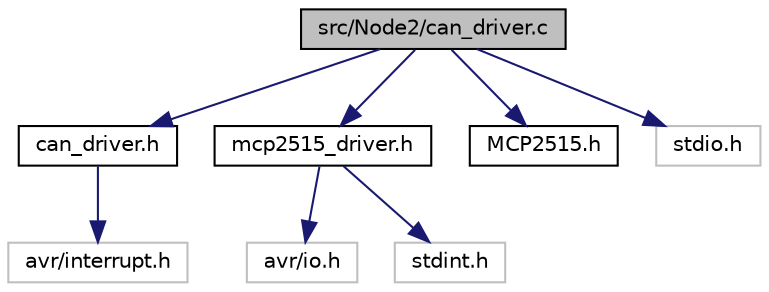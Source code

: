 digraph "src/Node2/can_driver.c"
{
  edge [fontname="Helvetica",fontsize="10",labelfontname="Helvetica",labelfontsize="10"];
  node [fontname="Helvetica",fontsize="10",shape=record];
  Node1 [label="src/Node2/can_driver.c",height=0.2,width=0.4,color="black", fillcolor="grey75", style="filled", fontcolor="black"];
  Node1 -> Node2 [color="midnightblue",fontsize="10",style="solid"];
  Node2 [label="can_driver.h",height=0.2,width=0.4,color="black", fillcolor="white", style="filled",URL="$Node2_2can__driver_8h.html"];
  Node2 -> Node3 [color="midnightblue",fontsize="10",style="solid"];
  Node3 [label="avr/interrupt.h",height=0.2,width=0.4,color="grey75", fillcolor="white", style="filled"];
  Node1 -> Node4 [color="midnightblue",fontsize="10",style="solid"];
  Node4 [label="mcp2515_driver.h",height=0.2,width=0.4,color="black", fillcolor="white", style="filled",URL="$Node2_2mcp2515__driver_8h.html"];
  Node4 -> Node5 [color="midnightblue",fontsize="10",style="solid"];
  Node5 [label="avr/io.h",height=0.2,width=0.4,color="grey75", fillcolor="white", style="filled"];
  Node4 -> Node6 [color="midnightblue",fontsize="10",style="solid"];
  Node6 [label="stdint.h",height=0.2,width=0.4,color="grey75", fillcolor="white", style="filled"];
  Node1 -> Node7 [color="midnightblue",fontsize="10",style="solid"];
  Node7 [label="MCP2515.h",height=0.2,width=0.4,color="black", fillcolor="white", style="filled",URL="$Node2_2MCP2515_8h.html"];
  Node1 -> Node8 [color="midnightblue",fontsize="10",style="solid"];
  Node8 [label="stdio.h",height=0.2,width=0.4,color="grey75", fillcolor="white", style="filled"];
}
